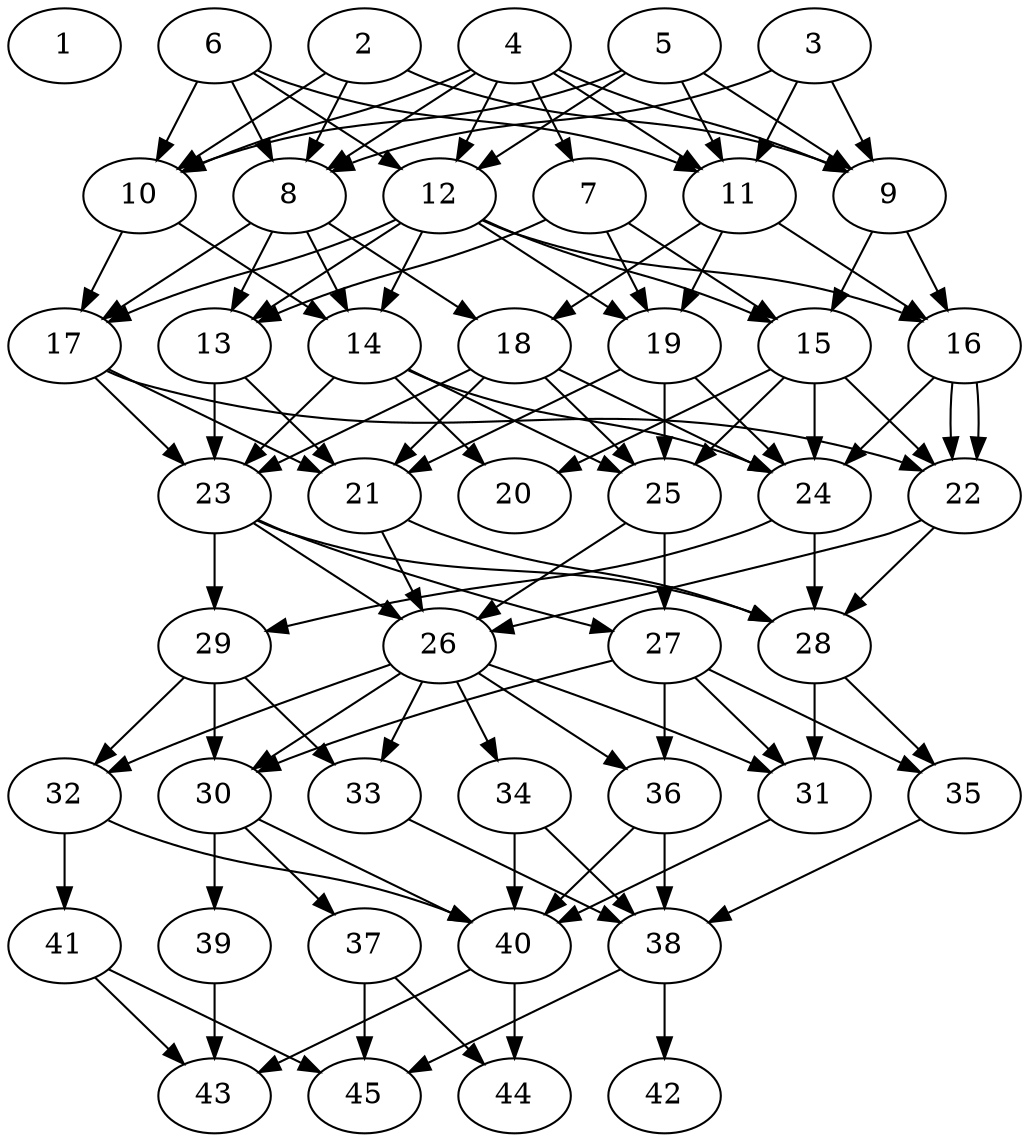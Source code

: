// DAG automatically generated by daggen at Thu Oct  3 14:07:24 2019
// ./daggen --dot -n 45 --ccr 0.4 --fat 0.5 --regular 0.7 --density 0.7 --mindata 5242880 --maxdata 52428800 
digraph G {
  1 [size="60723200", alpha="0.14", expect_size="24289280"] 
  2 [size="13253120", alpha="0.19", expect_size="5301248"] 
  2 -> 8 [size ="5301248"]
  2 -> 9 [size ="5301248"]
  2 -> 10 [size ="5301248"]
  3 [size="102259200", alpha="0.03", expect_size="40903680"] 
  3 -> 8 [size ="40903680"]
  3 -> 9 [size ="40903680"]
  3 -> 11 [size ="40903680"]
  4 [size="112637440", alpha="0.09", expect_size="45054976"] 
  4 -> 7 [size ="45054976"]
  4 -> 8 [size ="45054976"]
  4 -> 9 [size ="45054976"]
  4 -> 10 [size ="45054976"]
  4 -> 11 [size ="45054976"]
  4 -> 12 [size ="45054976"]
  5 [size="96655360", alpha="0.09", expect_size="38662144"] 
  5 -> 9 [size ="38662144"]
  5 -> 10 [size ="38662144"]
  5 -> 11 [size ="38662144"]
  5 -> 12 [size ="38662144"]
  6 [size="78269440", alpha="0.05", expect_size="31307776"] 
  6 -> 8 [size ="31307776"]
  6 -> 10 [size ="31307776"]
  6 -> 11 [size ="31307776"]
  6 -> 12 [size ="31307776"]
  7 [size="49103360", alpha="0.01", expect_size="19641344"] 
  7 -> 13 [size ="19641344"]
  7 -> 15 [size ="19641344"]
  7 -> 19 [size ="19641344"]
  8 [size="100382720", alpha="0.16", expect_size="40153088"] 
  8 -> 13 [size ="40153088"]
  8 -> 14 [size ="40153088"]
  8 -> 17 [size ="40153088"]
  8 -> 18 [size ="40153088"]
  9 [size="59002880", alpha="0.09", expect_size="23601152"] 
  9 -> 15 [size ="23601152"]
  9 -> 16 [size ="23601152"]
  10 [size="78202880", alpha="0.18", expect_size="31281152"] 
  10 -> 14 [size ="31281152"]
  10 -> 17 [size ="31281152"]
  11 [size="21585920", alpha="0.10", expect_size="8634368"] 
  11 -> 16 [size ="8634368"]
  11 -> 18 [size ="8634368"]
  11 -> 19 [size ="8634368"]
  12 [size="103400960", alpha="0.04", expect_size="41360384"] 
  12 -> 13 [size ="41360384"]
  12 -> 14 [size ="41360384"]
  12 -> 15 [size ="41360384"]
  12 -> 16 [size ="41360384"]
  12 -> 17 [size ="41360384"]
  12 -> 19 [size ="41360384"]
  13 [size="96250880", alpha="0.02", expect_size="38500352"] 
  13 -> 21 [size ="38500352"]
  13 -> 23 [size ="38500352"]
  14 [size="114178560", alpha="0.17", expect_size="45671424"] 
  14 -> 20 [size ="45671424"]
  14 -> 23 [size ="45671424"]
  14 -> 24 [size ="45671424"]
  14 -> 25 [size ="45671424"]
  15 [size="49948160", alpha="0.14", expect_size="19979264"] 
  15 -> 20 [size ="19979264"]
  15 -> 22 [size ="19979264"]
  15 -> 24 [size ="19979264"]
  15 -> 25 [size ="19979264"]
  16 [size="101488640", alpha="0.15", expect_size="40595456"] 
  16 -> 22 [size ="40595456"]
  16 -> 22 [size ="40595456"]
  16 -> 24 [size ="40595456"]
  17 [size="130375680", alpha="0.15", expect_size="52150272"] 
  17 -> 21 [size ="52150272"]
  17 -> 22 [size ="52150272"]
  17 -> 23 [size ="52150272"]
  18 [size="17853440", alpha="0.01", expect_size="7141376"] 
  18 -> 21 [size ="7141376"]
  18 -> 23 [size ="7141376"]
  18 -> 24 [size ="7141376"]
  18 -> 25 [size ="7141376"]
  19 [size="110671360", alpha="0.04", expect_size="44268544"] 
  19 -> 21 [size ="44268544"]
  19 -> 24 [size ="44268544"]
  19 -> 25 [size ="44268544"]
  20 [size="44999680", alpha="0.03", expect_size="17999872"] 
  21 [size="31106560", alpha="0.10", expect_size="12442624"] 
  21 -> 26 [size ="12442624"]
  21 -> 28 [size ="12442624"]
  22 [size="91020800", alpha="0.18", expect_size="36408320"] 
  22 -> 26 [size ="36408320"]
  22 -> 28 [size ="36408320"]
  23 [size="116111360", alpha="0.00", expect_size="46444544"] 
  23 -> 26 [size ="46444544"]
  23 -> 27 [size ="46444544"]
  23 -> 28 [size ="46444544"]
  23 -> 29 [size ="46444544"]
  24 [size="130808320", alpha="0.20", expect_size="52323328"] 
  24 -> 28 [size ="52323328"]
  24 -> 29 [size ="52323328"]
  25 [size="115870720", alpha="0.13", expect_size="46348288"] 
  25 -> 26 [size ="46348288"]
  25 -> 27 [size ="46348288"]
  26 [size="82608640", alpha="0.18", expect_size="33043456"] 
  26 -> 30 [size ="33043456"]
  26 -> 31 [size ="33043456"]
  26 -> 32 [size ="33043456"]
  26 -> 33 [size ="33043456"]
  26 -> 34 [size ="33043456"]
  26 -> 36 [size ="33043456"]
  27 [size="55214080", alpha="0.09", expect_size="22085632"] 
  27 -> 30 [size ="22085632"]
  27 -> 31 [size ="22085632"]
  27 -> 35 [size ="22085632"]
  27 -> 36 [size ="22085632"]
  28 [size="27220480", alpha="0.14", expect_size="10888192"] 
  28 -> 31 [size ="10888192"]
  28 -> 35 [size ="10888192"]
  29 [size="34060800", alpha="0.07", expect_size="13624320"] 
  29 -> 30 [size ="13624320"]
  29 -> 32 [size ="13624320"]
  29 -> 33 [size ="13624320"]
  30 [size="56568320", alpha="0.12", expect_size="22627328"] 
  30 -> 37 [size ="22627328"]
  30 -> 39 [size ="22627328"]
  30 -> 40 [size ="22627328"]
  31 [size="74964480", alpha="0.18", expect_size="29985792"] 
  31 -> 40 [size ="29985792"]
  32 [size="18897920", alpha="0.19", expect_size="7559168"] 
  32 -> 40 [size ="7559168"]
  32 -> 41 [size ="7559168"]
  33 [size="124446720", alpha="0.14", expect_size="49778688"] 
  33 -> 38 [size ="49778688"]
  34 [size="126873600", alpha="0.06", expect_size="50749440"] 
  34 -> 38 [size ="50749440"]
  34 -> 40 [size ="50749440"]
  35 [size="125706240", alpha="0.05", expect_size="50282496"] 
  35 -> 38 [size ="50282496"]
  36 [size="86525440", alpha="0.18", expect_size="34610176"] 
  36 -> 38 [size ="34610176"]
  36 -> 40 [size ="34610176"]
  37 [size="74501120", alpha="0.12", expect_size="29800448"] 
  37 -> 44 [size ="29800448"]
  37 -> 45 [size ="29800448"]
  38 [size="125626880", alpha="0.06", expect_size="50250752"] 
  38 -> 42 [size ="50250752"]
  38 -> 45 [size ="50250752"]
  39 [size="91251200", alpha="0.17", expect_size="36500480"] 
  39 -> 43 [size ="36500480"]
  40 [size="17267200", alpha="0.13", expect_size="6906880"] 
  40 -> 43 [size ="6906880"]
  40 -> 44 [size ="6906880"]
  41 [size="86743040", alpha="0.12", expect_size="34697216"] 
  41 -> 43 [size ="34697216"]
  41 -> 45 [size ="34697216"]
  42 [size="72222720", alpha="0.04", expect_size="28889088"] 
  43 [size="64005120", alpha="0.14", expect_size="25602048"] 
  44 [size="27269120", alpha="0.04", expect_size="10907648"] 
  45 [size="63086080", alpha="0.11", expect_size="25234432"] 
}
